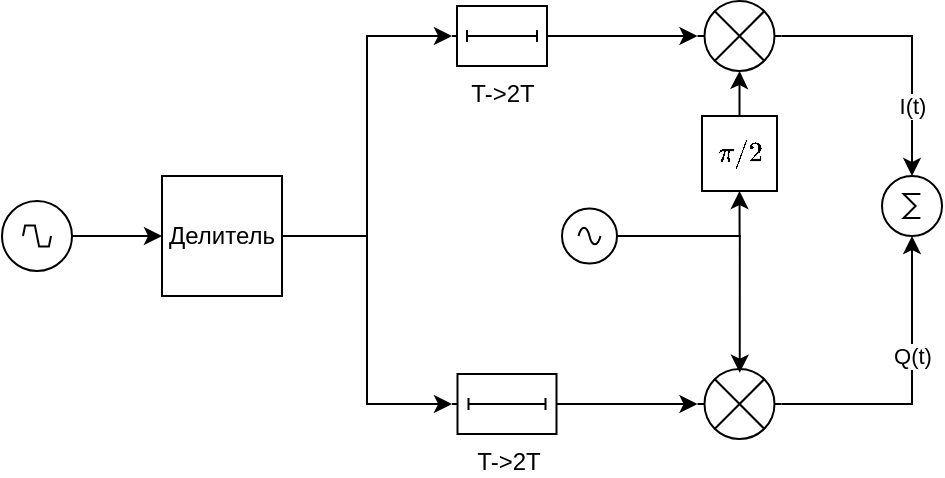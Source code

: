 <mxfile version="22.1.11" type="github">
  <diagram name="ФМ4" id="hziAFoRf1nExCZqx7qH7">
    <mxGraphModel dx="1136" dy="619" grid="1" gridSize="10" guides="1" tooltips="1" connect="1" arrows="1" fold="1" page="1" pageScale="1" pageWidth="1169" pageHeight="827" math="1" shadow="0">
      <root>
        <mxCell id="0" />
        <mxCell id="1" parent="0" />
        <mxCell id="07ewjEIM7fM5UpoVXbdx-1" value="Делитель" style="whiteSpace=wrap;html=1;aspect=fixed;" vertex="1" parent="1">
          <mxGeometry x="170" y="325" width="60" height="60" as="geometry" />
        </mxCell>
        <mxCell id="07ewjEIM7fM5UpoVXbdx-14" value="" style="pointerEvents=1;verticalLabelPosition=bottom;shadow=0;dashed=0;align=center;html=1;verticalAlign=top;shape=mxgraph.electrical.miscellaneous.light_bulb;" vertex="1" parent="1">
          <mxGeometry x="437.75" y="237.5" width="42" height="35" as="geometry" />
        </mxCell>
        <mxCell id="07ewjEIM7fM5UpoVXbdx-18" value="" style="edgeStyle=orthogonalEdgeStyle;rounded=0;orthogonalLoop=1;jettySize=auto;html=1;" edge="1" parent="1" source="07ewjEIM7fM5UpoVXbdx-16" target="07ewjEIM7fM5UpoVXbdx-1">
          <mxGeometry relative="1" as="geometry" />
        </mxCell>
        <mxCell id="07ewjEIM7fM5UpoVXbdx-16" value="" style="pointerEvents=1;verticalLabelPosition=bottom;shadow=0;dashed=0;align=center;html=1;verticalAlign=top;shape=mxgraph.electrical.signal_sources.source;aspect=fixed;points=[[0.5,0,0],[1,0.5,0],[0.5,1,0],[0,0.5,0]];elSignalType=chopSquare;" vertex="1" parent="1">
          <mxGeometry x="90" y="337.5" width="35" height="35" as="geometry" />
        </mxCell>
        <mxCell id="07ewjEIM7fM5UpoVXbdx-32" style="edgeStyle=orthogonalEdgeStyle;rounded=0;orthogonalLoop=1;jettySize=auto;html=1;entryX=0.5;entryY=1;entryDx=0;entryDy=0;" edge="1" parent="1" source="07ewjEIM7fM5UpoVXbdx-19" target="07ewjEIM7fM5UpoVXbdx-23">
          <mxGeometry relative="1" as="geometry" />
        </mxCell>
        <mxCell id="07ewjEIM7fM5UpoVXbdx-19" value="" style="pointerEvents=1;verticalLabelPosition=bottom;shadow=0;dashed=0;align=center;html=1;verticalAlign=top;shape=mxgraph.electrical.signal_sources.source;aspect=fixed;points=[[0.5,0,0],[1,0.5,0],[0.5,1,0],[0,0.5,0]];elSignalType=ac;" vertex="1" parent="1">
          <mxGeometry x="370" y="341.25" width="27.5" height="27.5" as="geometry" />
        </mxCell>
        <mxCell id="07ewjEIM7fM5UpoVXbdx-29" value="" style="edgeStyle=orthogonalEdgeStyle;rounded=0;orthogonalLoop=1;jettySize=auto;html=1;" edge="1" parent="1" source="07ewjEIM7fM5UpoVXbdx-20" target="07ewjEIM7fM5UpoVXbdx-14">
          <mxGeometry relative="1" as="geometry" />
        </mxCell>
        <mxCell id="07ewjEIM7fM5UpoVXbdx-20" value="T-&amp;gt;2T" style="pointerEvents=1;verticalLabelPosition=bottom;shadow=0;dashed=0;align=center;html=1;verticalAlign=top;shape=mxgraph.electrical.miscellaneous.delay_element" vertex="1" parent="1">
          <mxGeometry x="315" y="240" width="50" height="30" as="geometry" />
        </mxCell>
        <mxCell id="07ewjEIM7fM5UpoVXbdx-31" value="" style="edgeStyle=orthogonalEdgeStyle;rounded=0;orthogonalLoop=1;jettySize=auto;html=1;" edge="1" parent="1" source="07ewjEIM7fM5UpoVXbdx-21" target="07ewjEIM7fM5UpoVXbdx-22">
          <mxGeometry relative="1" as="geometry" />
        </mxCell>
        <mxCell id="07ewjEIM7fM5UpoVXbdx-21" value="T-&amp;gt;2T" style="pointerEvents=1;verticalLabelPosition=bottom;shadow=0;dashed=0;align=center;html=1;verticalAlign=top;shape=mxgraph.electrical.miscellaneous.delay_element" vertex="1" parent="1">
          <mxGeometry x="315" y="424" width="55" height="30" as="geometry" />
        </mxCell>
        <mxCell id="07ewjEIM7fM5UpoVXbdx-22" value="" style="pointerEvents=1;verticalLabelPosition=bottom;shadow=0;dashed=0;align=center;html=1;verticalAlign=top;shape=mxgraph.electrical.miscellaneous.light_bulb;" vertex="1" parent="1">
          <mxGeometry x="437.75" y="421.5" width="42" height="35" as="geometry" />
        </mxCell>
        <mxCell id="07ewjEIM7fM5UpoVXbdx-33" value="" style="edgeStyle=orthogonalEdgeStyle;rounded=0;orthogonalLoop=1;jettySize=auto;html=1;" edge="1" parent="1" source="07ewjEIM7fM5UpoVXbdx-23" target="07ewjEIM7fM5UpoVXbdx-14">
          <mxGeometry relative="1" as="geometry" />
        </mxCell>
        <mxCell id="07ewjEIM7fM5UpoVXbdx-23" value="$$\pi/2$$" style="whiteSpace=wrap;html=1;aspect=fixed;" vertex="1" parent="1">
          <mxGeometry x="440" y="295" width="37.5" height="37.5" as="geometry" />
        </mxCell>
        <mxCell id="07ewjEIM7fM5UpoVXbdx-25" value="" style="verticalLabelPosition=bottom;shadow=0;dashed=0;align=center;html=1;verticalAlign=top;shape=mxgraph.electrical.abstract.sum;" vertex="1" parent="1">
          <mxGeometry x="530" y="325" width="30" height="30" as="geometry" />
        </mxCell>
        <mxCell id="07ewjEIM7fM5UpoVXbdx-26" style="edgeStyle=orthogonalEdgeStyle;rounded=0;orthogonalLoop=1;jettySize=auto;html=1;entryX=0;entryY=0.5;entryDx=0;entryDy=0;entryPerimeter=0;" edge="1" parent="1" source="07ewjEIM7fM5UpoVXbdx-1" target="07ewjEIM7fM5UpoVXbdx-20">
          <mxGeometry relative="1" as="geometry" />
        </mxCell>
        <mxCell id="07ewjEIM7fM5UpoVXbdx-28" style="edgeStyle=orthogonalEdgeStyle;rounded=0;orthogonalLoop=1;jettySize=auto;html=1;entryX=0;entryY=0.5;entryDx=0;entryDy=0;entryPerimeter=0;" edge="1" parent="1" source="07ewjEIM7fM5UpoVXbdx-1" target="07ewjEIM7fM5UpoVXbdx-21">
          <mxGeometry relative="1" as="geometry" />
        </mxCell>
        <mxCell id="07ewjEIM7fM5UpoVXbdx-34" style="edgeStyle=orthogonalEdgeStyle;rounded=0;orthogonalLoop=1;jettySize=auto;html=1;entryX=0.503;entryY=0.053;entryDx=0;entryDy=0;entryPerimeter=0;" edge="1" parent="1" source="07ewjEIM7fM5UpoVXbdx-19" target="07ewjEIM7fM5UpoVXbdx-22">
          <mxGeometry relative="1" as="geometry" />
        </mxCell>
        <mxCell id="07ewjEIM7fM5UpoVXbdx-35" value="Q(t)" style="edgeStyle=orthogonalEdgeStyle;rounded=0;orthogonalLoop=1;jettySize=auto;html=1;entryX=0.5;entryY=1;entryDx=0;entryDy=0;entryPerimeter=0;" edge="1" parent="1" source="07ewjEIM7fM5UpoVXbdx-22" target="07ewjEIM7fM5UpoVXbdx-25">
          <mxGeometry x="0.19" relative="1" as="geometry">
            <mxPoint as="offset" />
          </mxGeometry>
        </mxCell>
        <mxCell id="07ewjEIM7fM5UpoVXbdx-36" value="I(t)" style="edgeStyle=orthogonalEdgeStyle;rounded=0;orthogonalLoop=1;jettySize=auto;html=1;entryX=0.5;entryY=0;entryDx=0;entryDy=0;entryPerimeter=0;" edge="1" parent="1" source="07ewjEIM7fM5UpoVXbdx-14" target="07ewjEIM7fM5UpoVXbdx-25">
          <mxGeometry x="0.482" relative="1" as="geometry">
            <mxPoint as="offset" />
          </mxGeometry>
        </mxCell>
      </root>
    </mxGraphModel>
  </diagram>
</mxfile>
